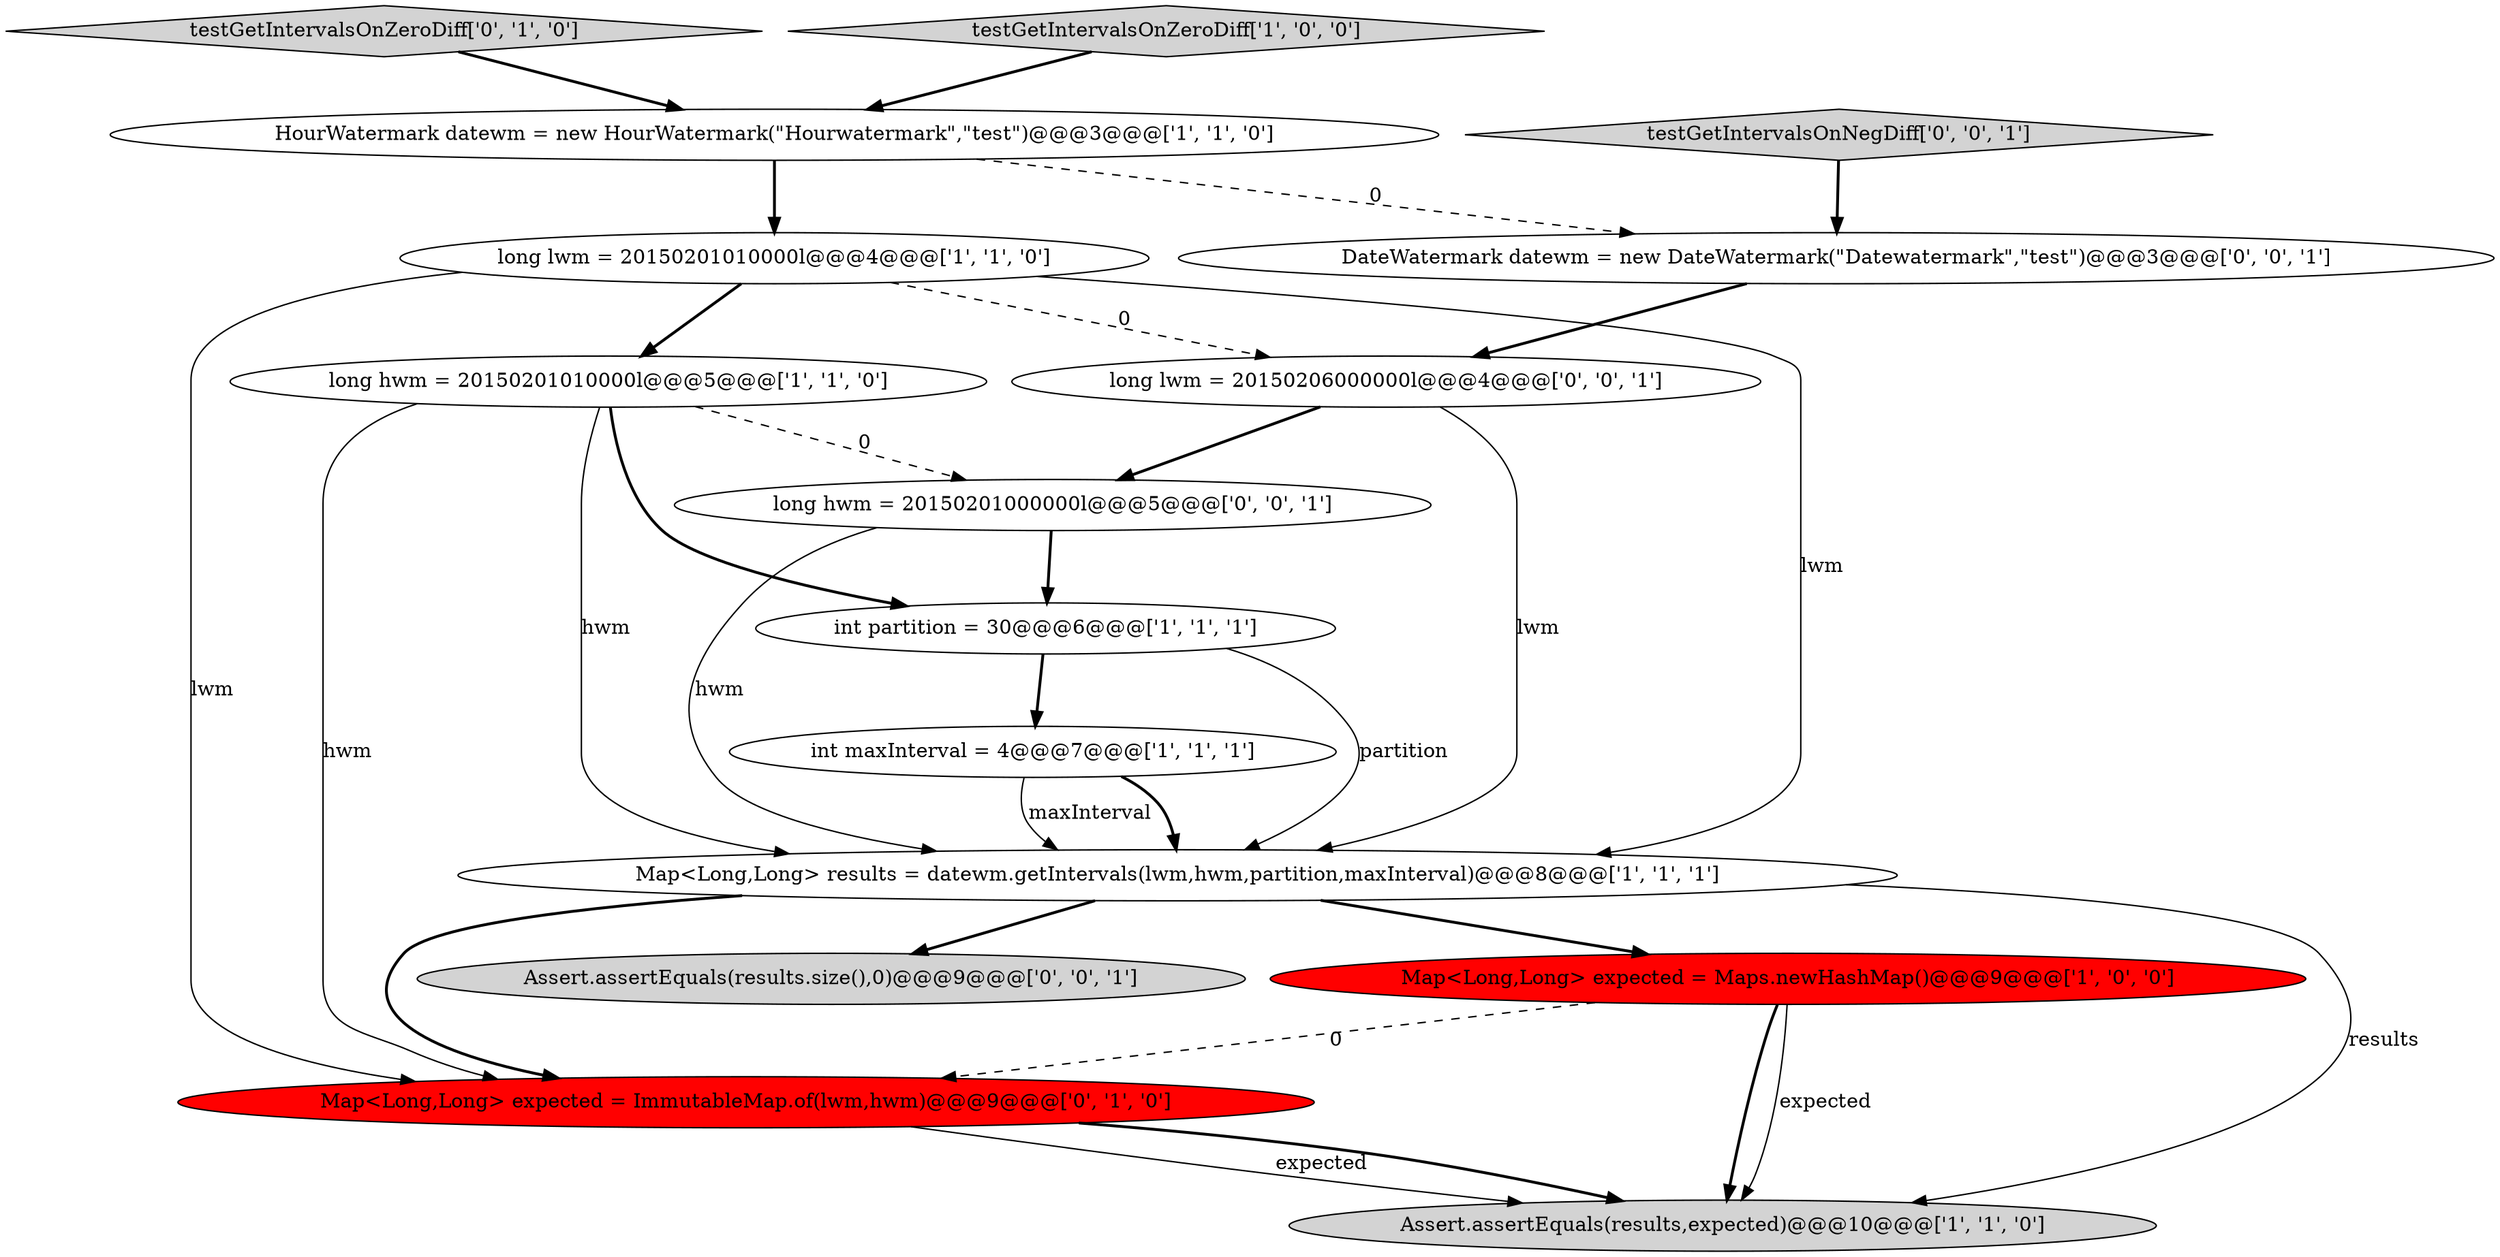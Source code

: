 digraph {
15 [style = filled, label = "DateWatermark datewm = new DateWatermark(\"Datewatermark\",\"test\")@@@3@@@['0', '0', '1']", fillcolor = white, shape = ellipse image = "AAA0AAABBB3BBB"];
6 [style = filled, label = "int maxInterval = 4@@@7@@@['1', '1', '1']", fillcolor = white, shape = ellipse image = "AAA0AAABBB1BBB"];
0 [style = filled, label = "long lwm = 20150201010000l@@@4@@@['1', '1', '0']", fillcolor = white, shape = ellipse image = "AAA0AAABBB1BBB"];
13 [style = filled, label = "long hwm = 20150201000000l@@@5@@@['0', '0', '1']", fillcolor = white, shape = ellipse image = "AAA0AAABBB3BBB"];
14 [style = filled, label = "Assert.assertEquals(results.size(),0)@@@9@@@['0', '0', '1']", fillcolor = lightgray, shape = ellipse image = "AAA0AAABBB3BBB"];
7 [style = filled, label = "long hwm = 20150201010000l@@@5@@@['1', '1', '0']", fillcolor = white, shape = ellipse image = "AAA0AAABBB1BBB"];
9 [style = filled, label = "testGetIntervalsOnZeroDiff['0', '1', '0']", fillcolor = lightgray, shape = diamond image = "AAA0AAABBB2BBB"];
1 [style = filled, label = "HourWatermark datewm = new HourWatermark(\"Hourwatermark\",\"test\")@@@3@@@['1', '1', '0']", fillcolor = white, shape = ellipse image = "AAA0AAABBB1BBB"];
5 [style = filled, label = "Assert.assertEquals(results,expected)@@@10@@@['1', '1', '0']", fillcolor = lightgray, shape = ellipse image = "AAA0AAABBB1BBB"];
8 [style = filled, label = "testGetIntervalsOnZeroDiff['1', '0', '0']", fillcolor = lightgray, shape = diamond image = "AAA0AAABBB1BBB"];
11 [style = filled, label = "testGetIntervalsOnNegDiff['0', '0', '1']", fillcolor = lightgray, shape = diamond image = "AAA0AAABBB3BBB"];
4 [style = filled, label = "Map<Long,Long> results = datewm.getIntervals(lwm,hwm,partition,maxInterval)@@@8@@@['1', '1', '1']", fillcolor = white, shape = ellipse image = "AAA0AAABBB1BBB"];
10 [style = filled, label = "Map<Long,Long> expected = ImmutableMap.of(lwm,hwm)@@@9@@@['0', '1', '0']", fillcolor = red, shape = ellipse image = "AAA1AAABBB2BBB"];
12 [style = filled, label = "long lwm = 20150206000000l@@@4@@@['0', '0', '1']", fillcolor = white, shape = ellipse image = "AAA0AAABBB3BBB"];
2 [style = filled, label = "int partition = 30@@@6@@@['1', '1', '1']", fillcolor = white, shape = ellipse image = "AAA0AAABBB1BBB"];
3 [style = filled, label = "Map<Long,Long> expected = Maps.newHashMap()@@@9@@@['1', '0', '0']", fillcolor = red, shape = ellipse image = "AAA1AAABBB1BBB"];
2->4 [style = solid, label="partition"];
4->10 [style = bold, label=""];
4->3 [style = bold, label=""];
4->14 [style = bold, label=""];
0->4 [style = solid, label="lwm"];
4->5 [style = solid, label="results"];
7->10 [style = solid, label="hwm"];
2->6 [style = bold, label=""];
1->15 [style = dashed, label="0"];
7->4 [style = solid, label="hwm"];
1->0 [style = bold, label=""];
0->10 [style = solid, label="lwm"];
0->12 [style = dashed, label="0"];
11->15 [style = bold, label=""];
0->7 [style = bold, label=""];
10->5 [style = solid, label="expected"];
8->1 [style = bold, label=""];
12->13 [style = bold, label=""];
6->4 [style = bold, label=""];
13->4 [style = solid, label="hwm"];
3->5 [style = bold, label=""];
10->5 [style = bold, label=""];
7->2 [style = bold, label=""];
6->4 [style = solid, label="maxInterval"];
7->13 [style = dashed, label="0"];
15->12 [style = bold, label=""];
3->10 [style = dashed, label="0"];
9->1 [style = bold, label=""];
12->4 [style = solid, label="lwm"];
3->5 [style = solid, label="expected"];
13->2 [style = bold, label=""];
}
